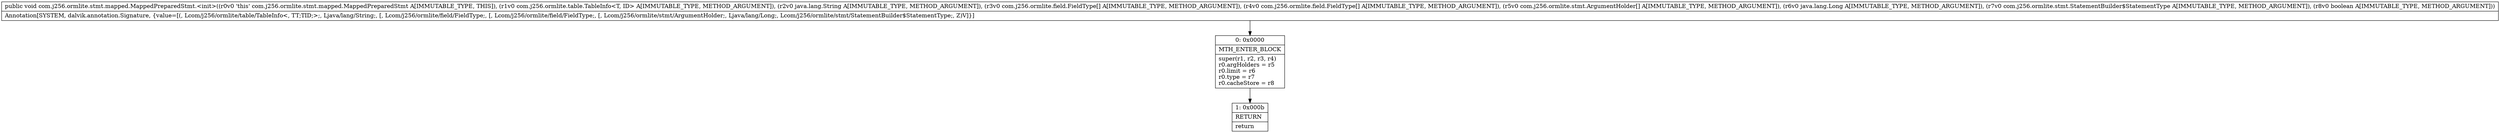 digraph "CFG forcom.j256.ormlite.stmt.mapped.MappedPreparedStmt.\<init\>(Lcom\/j256\/ormlite\/table\/TableInfo;Ljava\/lang\/String;[Lcom\/j256\/ormlite\/field\/FieldType;[Lcom\/j256\/ormlite\/field\/FieldType;[Lcom\/j256\/ormlite\/stmt\/ArgumentHolder;Ljava\/lang\/Long;Lcom\/j256\/ormlite\/stmt\/StatementBuilder$StatementType;Z)V" {
Node_0 [shape=record,label="{0\:\ 0x0000|MTH_ENTER_BLOCK\l|super(r1, r2, r3, r4)\lr0.argHolders = r5\lr0.limit = r6\lr0.type = r7\lr0.cacheStore = r8\l}"];
Node_1 [shape=record,label="{1\:\ 0x000b|RETURN\l|return\l}"];
MethodNode[shape=record,label="{public void com.j256.ormlite.stmt.mapped.MappedPreparedStmt.\<init\>((r0v0 'this' com.j256.ormlite.stmt.mapped.MappedPreparedStmt A[IMMUTABLE_TYPE, THIS]), (r1v0 com.j256.ormlite.table.TableInfo\<T, ID\> A[IMMUTABLE_TYPE, METHOD_ARGUMENT]), (r2v0 java.lang.String A[IMMUTABLE_TYPE, METHOD_ARGUMENT]), (r3v0 com.j256.ormlite.field.FieldType[] A[IMMUTABLE_TYPE, METHOD_ARGUMENT]), (r4v0 com.j256.ormlite.field.FieldType[] A[IMMUTABLE_TYPE, METHOD_ARGUMENT]), (r5v0 com.j256.ormlite.stmt.ArgumentHolder[] A[IMMUTABLE_TYPE, METHOD_ARGUMENT]), (r6v0 java.lang.Long A[IMMUTABLE_TYPE, METHOD_ARGUMENT]), (r7v0 com.j256.ormlite.stmt.StatementBuilder$StatementType A[IMMUTABLE_TYPE, METHOD_ARGUMENT]), (r8v0 boolean A[IMMUTABLE_TYPE, METHOD_ARGUMENT]))  | Annotation[SYSTEM, dalvik.annotation.Signature, \{value=[(, Lcom\/j256\/ormlite\/table\/TableInfo\<, TT;TID;\>;, Ljava\/lang\/String;, [, Lcom\/j256\/ormlite\/field\/FieldType;, [, Lcom\/j256\/ormlite\/field\/FieldType;, [, Lcom\/j256\/ormlite\/stmt\/ArgumentHolder;, Ljava\/lang\/Long;, Lcom\/j256\/ormlite\/stmt\/StatementBuilder$StatementType;, Z)V]\}]\l}"];
MethodNode -> Node_0;
Node_0 -> Node_1;
}

